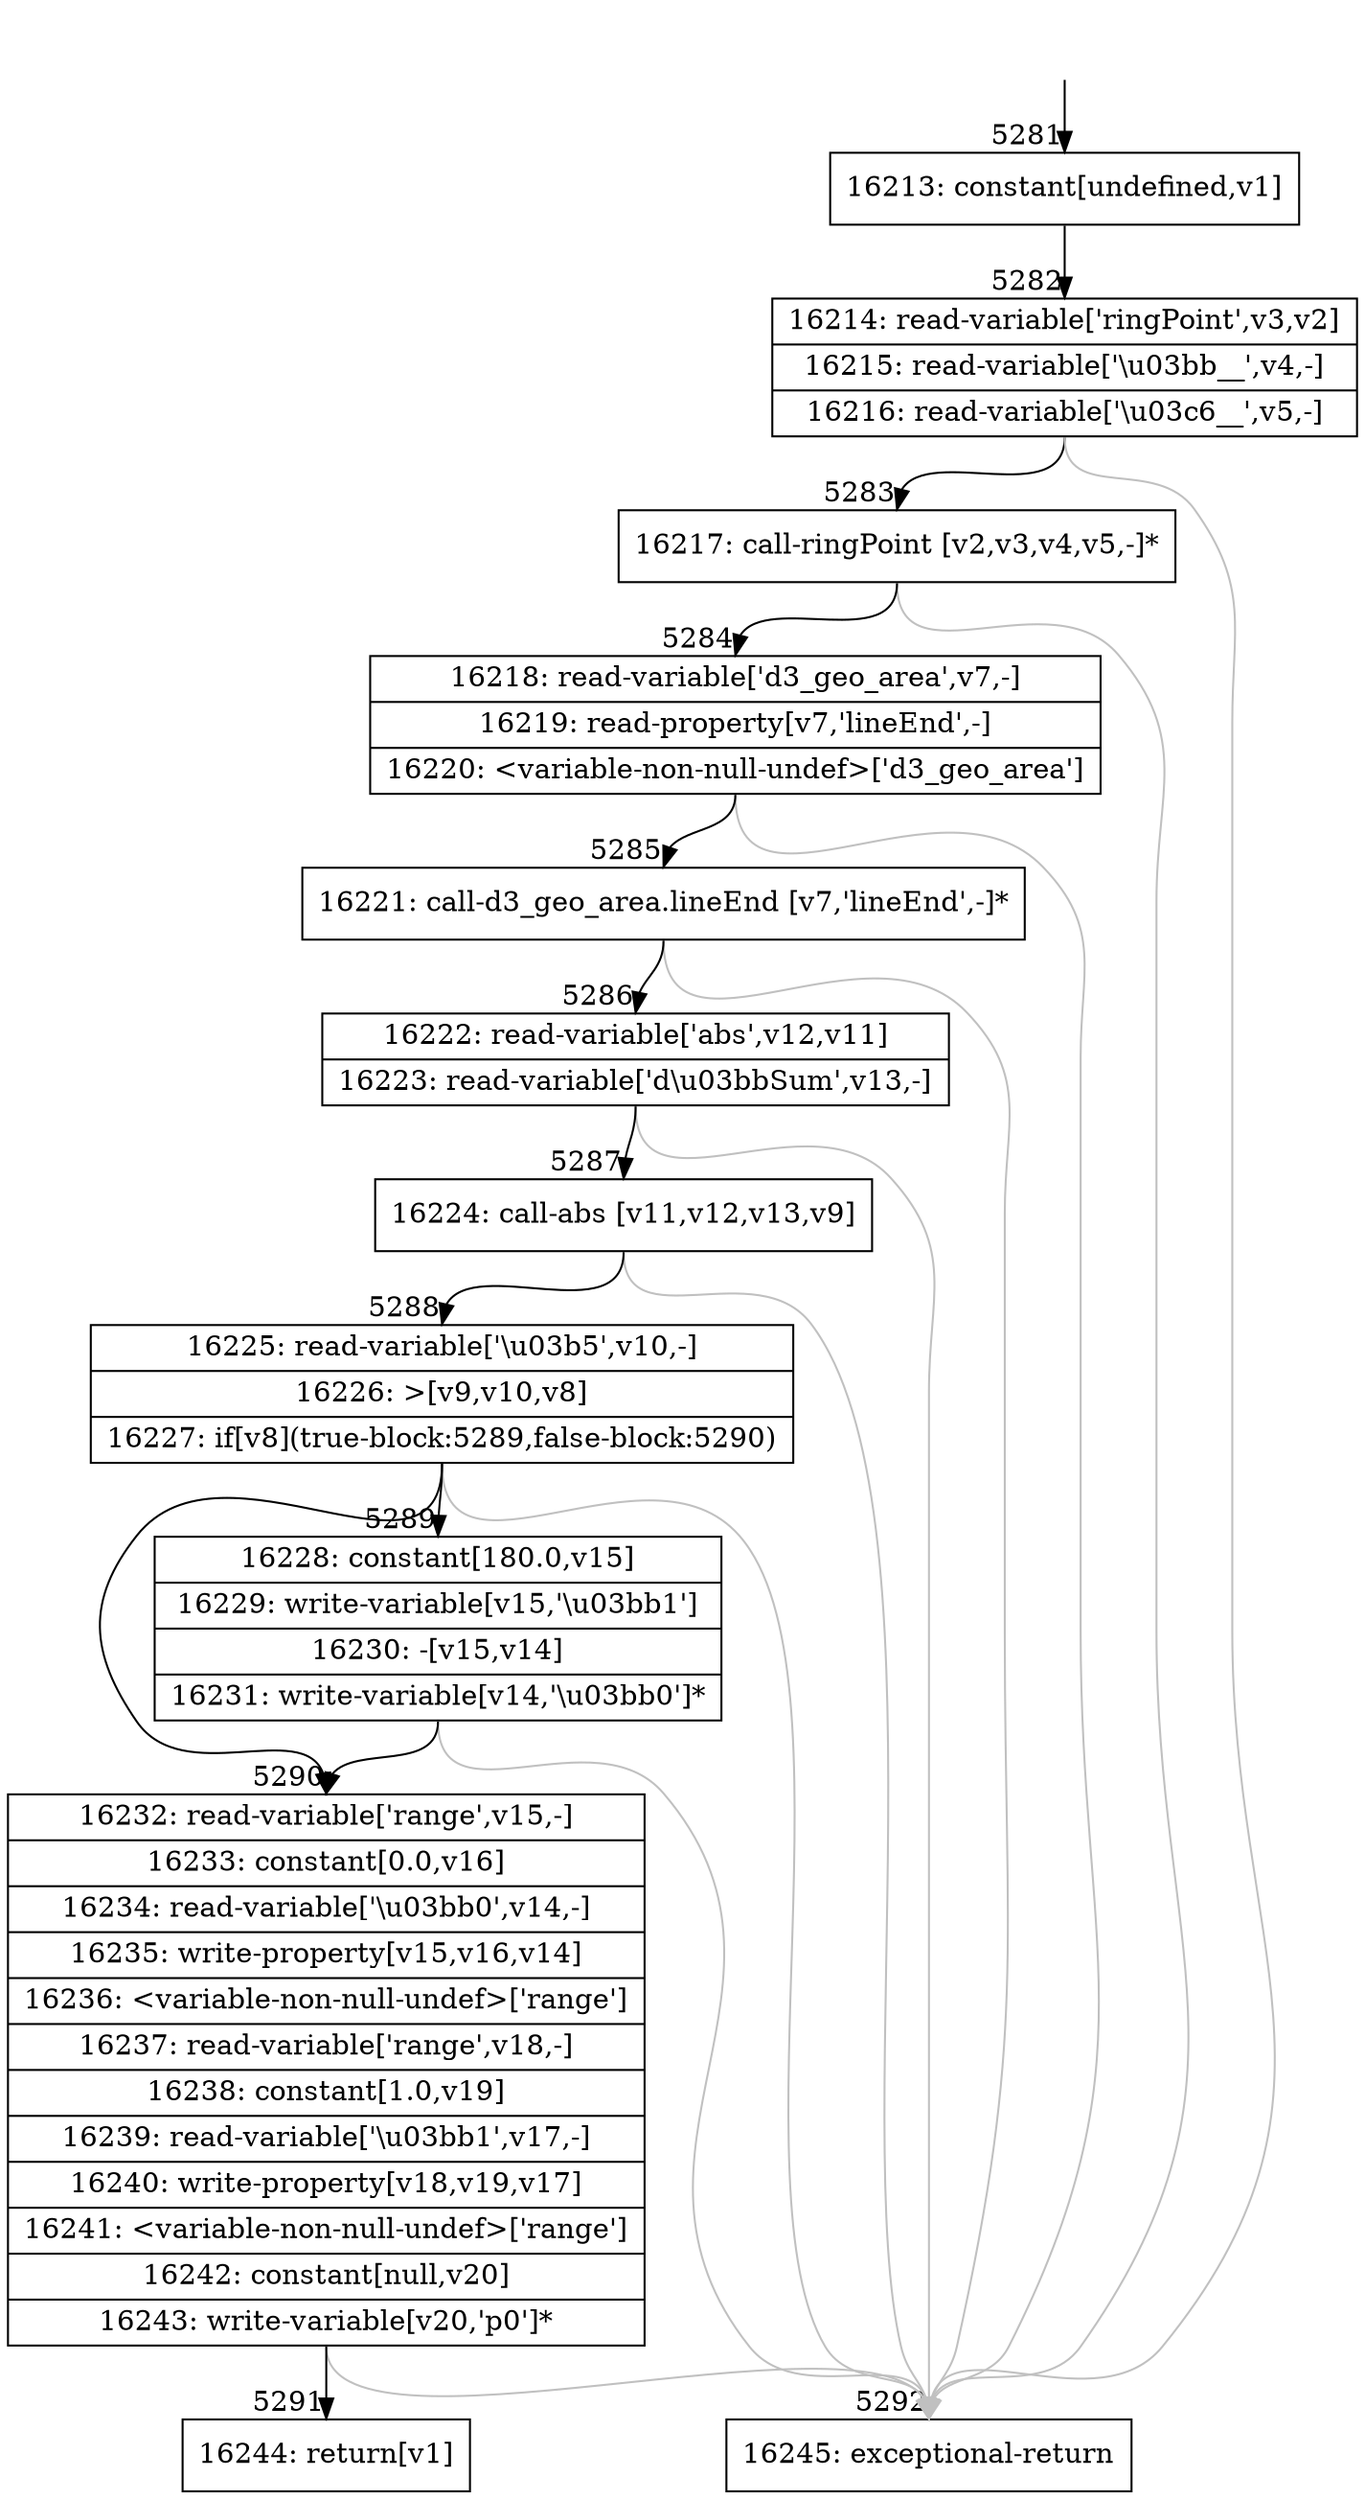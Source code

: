 digraph {
rankdir="TD"
BB_entry506[shape=none,label=""];
BB_entry506 -> BB5281 [tailport=s, headport=n, headlabel="    5281"]
BB5281 [shape=record label="{16213: constant[undefined,v1]}" ] 
BB5281 -> BB5282 [tailport=s, headport=n, headlabel="      5282"]
BB5282 [shape=record label="{16214: read-variable['ringPoint',v3,v2]|16215: read-variable['\\u03bb__',v4,-]|16216: read-variable['\\u03c6__',v5,-]}" ] 
BB5282 -> BB5283 [tailport=s, headport=n, headlabel="      5283"]
BB5282 -> BB5292 [tailport=s, headport=n, color=gray, headlabel="      5292"]
BB5283 [shape=record label="{16217: call-ringPoint [v2,v3,v4,v5,-]*}" ] 
BB5283 -> BB5284 [tailport=s, headport=n, headlabel="      5284"]
BB5283 -> BB5292 [tailport=s, headport=n, color=gray]
BB5284 [shape=record label="{16218: read-variable['d3_geo_area',v7,-]|16219: read-property[v7,'lineEnd',-]|16220: \<variable-non-null-undef\>['d3_geo_area']}" ] 
BB5284 -> BB5285 [tailport=s, headport=n, headlabel="      5285"]
BB5284 -> BB5292 [tailport=s, headport=n, color=gray]
BB5285 [shape=record label="{16221: call-d3_geo_area.lineEnd [v7,'lineEnd',-]*}" ] 
BB5285 -> BB5286 [tailport=s, headport=n, headlabel="      5286"]
BB5285 -> BB5292 [tailport=s, headport=n, color=gray]
BB5286 [shape=record label="{16222: read-variable['abs',v12,v11]|16223: read-variable['d\\u03bbSum',v13,-]}" ] 
BB5286 -> BB5287 [tailport=s, headport=n, headlabel="      5287"]
BB5286 -> BB5292 [tailport=s, headport=n, color=gray]
BB5287 [shape=record label="{16224: call-abs [v11,v12,v13,v9]}" ] 
BB5287 -> BB5288 [tailport=s, headport=n, headlabel="      5288"]
BB5287 -> BB5292 [tailport=s, headport=n, color=gray]
BB5288 [shape=record label="{16225: read-variable['\\u03b5',v10,-]|16226: \>[v9,v10,v8]|16227: if[v8](true-block:5289,false-block:5290)}" ] 
BB5288 -> BB5289 [tailport=s, headport=n, headlabel="      5289"]
BB5288 -> BB5290 [tailport=s, headport=n, headlabel="      5290"]
BB5288 -> BB5292 [tailport=s, headport=n, color=gray]
BB5289 [shape=record label="{16228: constant[180.0,v15]|16229: write-variable[v15,'\\u03bb1']|16230: -[v15,v14]|16231: write-variable[v14,'\\u03bb0']*}" ] 
BB5289 -> BB5290 [tailport=s, headport=n]
BB5289 -> BB5292 [tailport=s, headport=n, color=gray]
BB5290 [shape=record label="{16232: read-variable['range',v15,-]|16233: constant[0.0,v16]|16234: read-variable['\\u03bb0',v14,-]|16235: write-property[v15,v16,v14]|16236: \<variable-non-null-undef\>['range']|16237: read-variable['range',v18,-]|16238: constant[1.0,v19]|16239: read-variable['\\u03bb1',v17,-]|16240: write-property[v18,v19,v17]|16241: \<variable-non-null-undef\>['range']|16242: constant[null,v20]|16243: write-variable[v20,'p0']*}" ] 
BB5290 -> BB5291 [tailport=s, headport=n, headlabel="      5291"]
BB5290 -> BB5292 [tailport=s, headport=n, color=gray]
BB5291 [shape=record label="{16244: return[v1]}" ] 
BB5292 [shape=record label="{16245: exceptional-return}" ] 
//#$~ 3091
}
